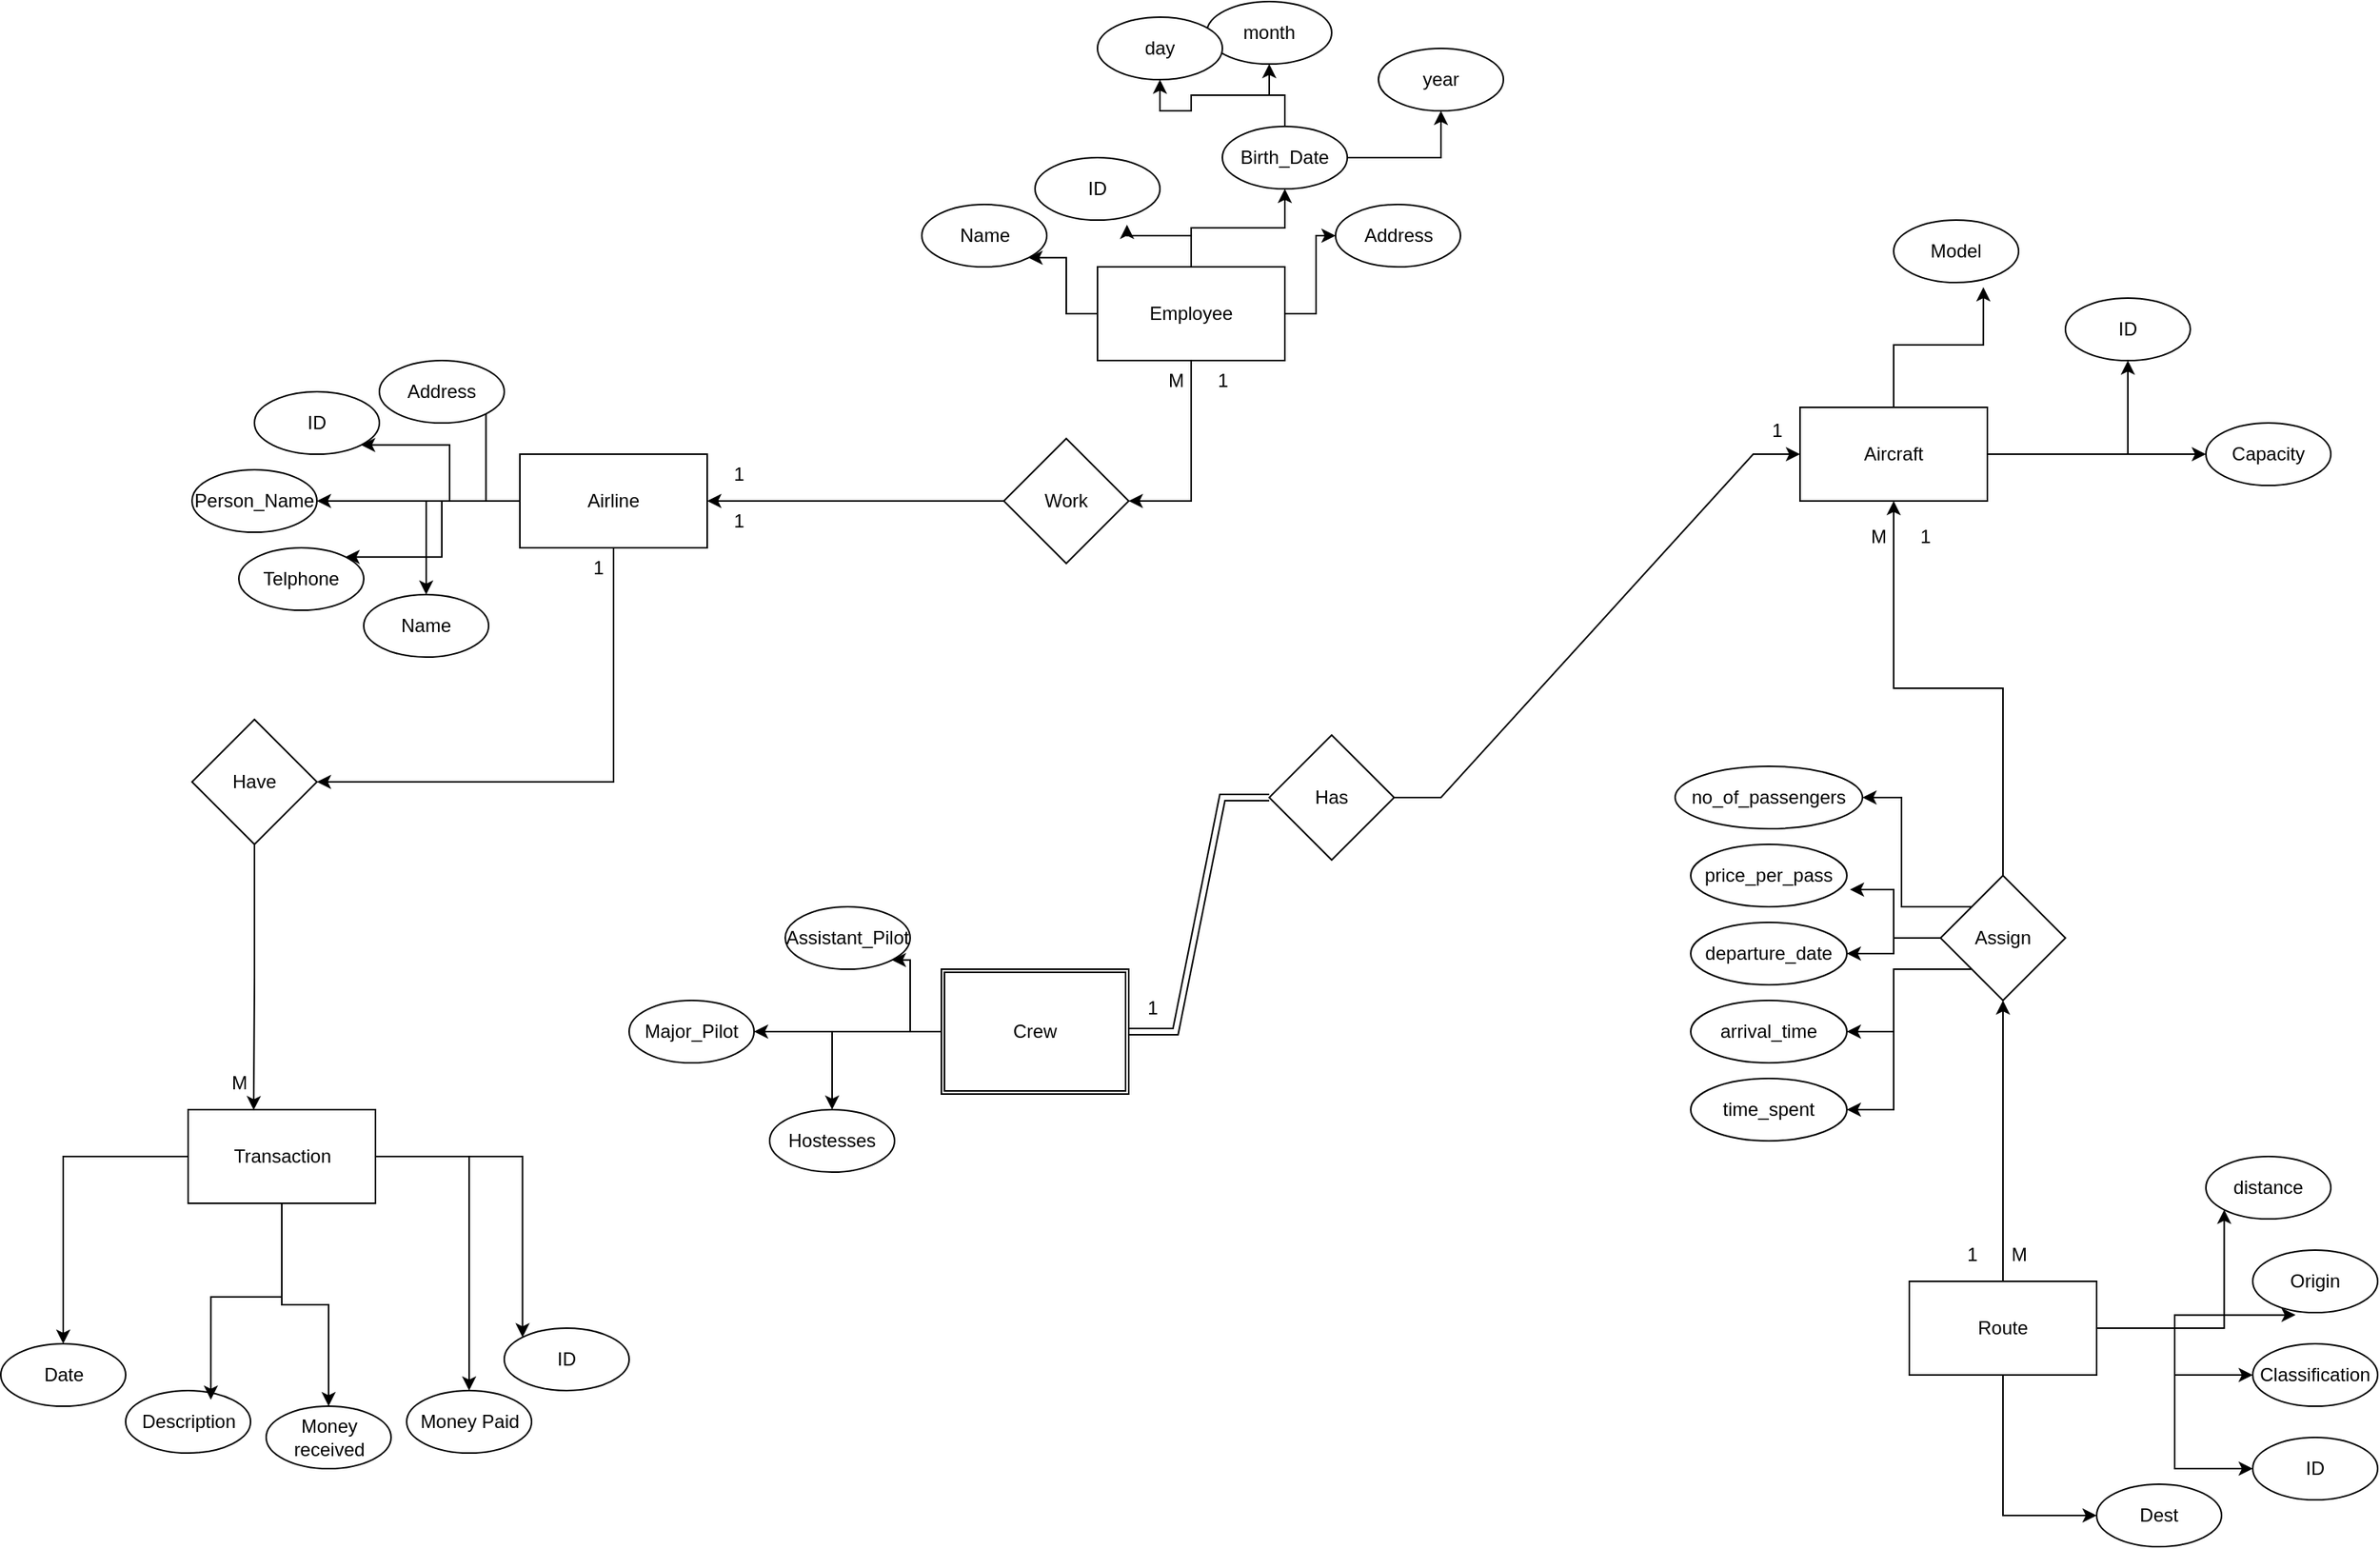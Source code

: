 <mxfile version="28.0.6">
  <diagram name="Page-1" id="pToCI7XEje_0JOozky-B">
    <mxGraphModel dx="1758" dy="2200" grid="1" gridSize="10" guides="1" tooltips="1" connect="1" arrows="1" fold="1" page="1" pageScale="1" pageWidth="2339" pageHeight="3300" math="0" shadow="0">
      <root>
        <mxCell id="0" />
        <mxCell id="1" parent="0" />
        <mxCell id="IGcY6LJ92a2TL4KF3NcJ-30" style="edgeStyle=orthogonalEdgeStyle;rounded=0;orthogonalLoop=1;jettySize=auto;html=1;entryX=1;entryY=0;entryDx=0;entryDy=0;" edge="1" parent="1" source="IGcY6LJ92a2TL4KF3NcJ-1" target="IGcY6LJ92a2TL4KF3NcJ-17">
          <mxGeometry relative="1" as="geometry" />
        </mxCell>
        <mxCell id="IGcY6LJ92a2TL4KF3NcJ-31" style="edgeStyle=orthogonalEdgeStyle;rounded=0;orthogonalLoop=1;jettySize=auto;html=1;entryX=1;entryY=1;entryDx=0;entryDy=0;" edge="1" parent="1" source="IGcY6LJ92a2TL4KF3NcJ-1" target="IGcY6LJ92a2TL4KF3NcJ-16">
          <mxGeometry relative="1" as="geometry" />
        </mxCell>
        <mxCell id="IGcY6LJ92a2TL4KF3NcJ-32" style="edgeStyle=orthogonalEdgeStyle;rounded=0;orthogonalLoop=1;jettySize=auto;html=1;" edge="1" parent="1" source="IGcY6LJ92a2TL4KF3NcJ-1" target="IGcY6LJ92a2TL4KF3NcJ-9">
          <mxGeometry relative="1" as="geometry" />
        </mxCell>
        <mxCell id="IGcY6LJ92a2TL4KF3NcJ-33" style="edgeStyle=orthogonalEdgeStyle;rounded=0;orthogonalLoop=1;jettySize=auto;html=1;entryX=1;entryY=0;entryDx=0;entryDy=0;" edge="1" parent="1" source="IGcY6LJ92a2TL4KF3NcJ-1" target="IGcY6LJ92a2TL4KF3NcJ-18">
          <mxGeometry relative="1" as="geometry" />
        </mxCell>
        <mxCell id="IGcY6LJ92a2TL4KF3NcJ-34" style="edgeStyle=orthogonalEdgeStyle;rounded=0;orthogonalLoop=1;jettySize=auto;html=1;entryX=0.5;entryY=0;entryDx=0;entryDy=0;" edge="1" parent="1" source="IGcY6LJ92a2TL4KF3NcJ-1" target="IGcY6LJ92a2TL4KF3NcJ-8">
          <mxGeometry relative="1" as="geometry" />
        </mxCell>
        <mxCell id="IGcY6LJ92a2TL4KF3NcJ-102" value="" style="edgeStyle=orthogonalEdgeStyle;rounded=0;orthogonalLoop=1;jettySize=auto;html=1;" edge="1" parent="1" source="IGcY6LJ92a2TL4KF3NcJ-1" target="IGcY6LJ92a2TL4KF3NcJ-101">
          <mxGeometry relative="1" as="geometry">
            <Array as="points">
              <mxPoint x="780" y="570" />
              <mxPoint x="680" y="570" />
            </Array>
          </mxGeometry>
        </mxCell>
        <mxCell id="IGcY6LJ92a2TL4KF3NcJ-1" value="Airline" style="rounded=0;whiteSpace=wrap;html=1;" vertex="1" parent="1">
          <mxGeometry x="720" y="360" width="120" height="60" as="geometry" />
        </mxCell>
        <mxCell id="IGcY6LJ92a2TL4KF3NcJ-49" style="edgeStyle=orthogonalEdgeStyle;rounded=0;orthogonalLoop=1;jettySize=auto;html=1;entryX=0;entryY=0.5;entryDx=0;entryDy=0;" edge="1" parent="1" source="IGcY6LJ92a2TL4KF3NcJ-2" target="IGcY6LJ92a2TL4KF3NcJ-22">
          <mxGeometry relative="1" as="geometry" />
        </mxCell>
        <mxCell id="IGcY6LJ92a2TL4KF3NcJ-50" style="edgeStyle=orthogonalEdgeStyle;rounded=0;orthogonalLoop=1;jettySize=auto;html=1;" edge="1" parent="1" source="IGcY6LJ92a2TL4KF3NcJ-2" target="IGcY6LJ92a2TL4KF3NcJ-10">
          <mxGeometry relative="1" as="geometry" />
        </mxCell>
        <mxCell id="IGcY6LJ92a2TL4KF3NcJ-2" value="Aircraft" style="rounded=0;whiteSpace=wrap;html=1;" vertex="1" parent="1">
          <mxGeometry x="1540" y="330" width="120" height="60" as="geometry" />
        </mxCell>
        <mxCell id="IGcY6LJ92a2TL4KF3NcJ-53" value="" style="edgeStyle=orthogonalEdgeStyle;rounded=0;orthogonalLoop=1;jettySize=auto;html=1;" edge="1" parent="1" source="IGcY6LJ92a2TL4KF3NcJ-3" target="IGcY6LJ92a2TL4KF3NcJ-52">
          <mxGeometry relative="1" as="geometry" />
        </mxCell>
        <mxCell id="IGcY6LJ92a2TL4KF3NcJ-68" style="edgeStyle=orthogonalEdgeStyle;rounded=0;orthogonalLoop=1;jettySize=auto;html=1;entryX=0;entryY=1;entryDx=0;entryDy=0;" edge="1" parent="1" source="IGcY6LJ92a2TL4KF3NcJ-3" target="IGcY6LJ92a2TL4KF3NcJ-27">
          <mxGeometry relative="1" as="geometry" />
        </mxCell>
        <mxCell id="IGcY6LJ92a2TL4KF3NcJ-70" style="edgeStyle=orthogonalEdgeStyle;rounded=0;orthogonalLoop=1;jettySize=auto;html=1;entryX=0;entryY=0.5;entryDx=0;entryDy=0;" edge="1" parent="1" source="IGcY6LJ92a2TL4KF3NcJ-3" target="IGcY6LJ92a2TL4KF3NcJ-23">
          <mxGeometry relative="1" as="geometry" />
        </mxCell>
        <mxCell id="IGcY6LJ92a2TL4KF3NcJ-71" style="edgeStyle=orthogonalEdgeStyle;rounded=0;orthogonalLoop=1;jettySize=auto;html=1;entryX=0;entryY=0.5;entryDx=0;entryDy=0;" edge="1" parent="1" source="IGcY6LJ92a2TL4KF3NcJ-3" target="IGcY6LJ92a2TL4KF3NcJ-11">
          <mxGeometry relative="1" as="geometry" />
        </mxCell>
        <mxCell id="IGcY6LJ92a2TL4KF3NcJ-72" style="edgeStyle=orthogonalEdgeStyle;rounded=0;orthogonalLoop=1;jettySize=auto;html=1;entryX=0;entryY=0.5;entryDx=0;entryDy=0;" edge="1" parent="1" source="IGcY6LJ92a2TL4KF3NcJ-3" target="IGcY6LJ92a2TL4KF3NcJ-25">
          <mxGeometry relative="1" as="geometry" />
        </mxCell>
        <mxCell id="IGcY6LJ92a2TL4KF3NcJ-3" value="Route" style="rounded=0;whiteSpace=wrap;html=1;" vertex="1" parent="1">
          <mxGeometry x="1610" y="890" width="120" height="60" as="geometry" />
        </mxCell>
        <mxCell id="IGcY6LJ92a2TL4KF3NcJ-43" style="edgeStyle=orthogonalEdgeStyle;rounded=0;orthogonalLoop=1;jettySize=auto;html=1;entryX=0.5;entryY=1;entryDx=0;entryDy=0;" edge="1" parent="1" source="IGcY6LJ92a2TL4KF3NcJ-5" target="IGcY6LJ92a2TL4KF3NcJ-13">
          <mxGeometry relative="1" as="geometry" />
        </mxCell>
        <mxCell id="IGcY6LJ92a2TL4KF3NcJ-47" style="edgeStyle=orthogonalEdgeStyle;rounded=0;orthogonalLoop=1;jettySize=auto;html=1;entryX=1;entryY=1;entryDx=0;entryDy=0;" edge="1" parent="1" source="IGcY6LJ92a2TL4KF3NcJ-5" target="IGcY6LJ92a2TL4KF3NcJ-12">
          <mxGeometry relative="1" as="geometry" />
        </mxCell>
        <mxCell id="IGcY6LJ92a2TL4KF3NcJ-48" style="edgeStyle=orthogonalEdgeStyle;rounded=0;orthogonalLoop=1;jettySize=auto;html=1;entryX=0;entryY=0.5;entryDx=0;entryDy=0;" edge="1" parent="1" source="IGcY6LJ92a2TL4KF3NcJ-5" target="IGcY6LJ92a2TL4KF3NcJ-21">
          <mxGeometry relative="1" as="geometry" />
        </mxCell>
        <mxCell id="IGcY6LJ92a2TL4KF3NcJ-108" style="edgeStyle=orthogonalEdgeStyle;rounded=0;orthogonalLoop=1;jettySize=auto;html=1;entryX=1;entryY=0.5;entryDx=0;entryDy=0;" edge="1" parent="1" source="IGcY6LJ92a2TL4KF3NcJ-5" target="IGcY6LJ92a2TL4KF3NcJ-106">
          <mxGeometry relative="1" as="geometry" />
        </mxCell>
        <mxCell id="IGcY6LJ92a2TL4KF3NcJ-5" value="Employee" style="rounded=0;whiteSpace=wrap;html=1;" vertex="1" parent="1">
          <mxGeometry x="1090" y="240" width="120" height="60" as="geometry" />
        </mxCell>
        <mxCell id="IGcY6LJ92a2TL4KF3NcJ-78" style="edgeStyle=orthogonalEdgeStyle;rounded=0;orthogonalLoop=1;jettySize=auto;html=1;entryX=0;entryY=0;entryDx=0;entryDy=0;" edge="1" parent="1" source="IGcY6LJ92a2TL4KF3NcJ-6" target="IGcY6LJ92a2TL4KF3NcJ-75">
          <mxGeometry relative="1" as="geometry" />
        </mxCell>
        <mxCell id="IGcY6LJ92a2TL4KF3NcJ-79" style="edgeStyle=orthogonalEdgeStyle;rounded=0;orthogonalLoop=1;jettySize=auto;html=1;" edge="1" parent="1" source="IGcY6LJ92a2TL4KF3NcJ-6" target="IGcY6LJ92a2TL4KF3NcJ-76">
          <mxGeometry relative="1" as="geometry" />
        </mxCell>
        <mxCell id="IGcY6LJ92a2TL4KF3NcJ-80" style="edgeStyle=orthogonalEdgeStyle;rounded=0;orthogonalLoop=1;jettySize=auto;html=1;" edge="1" parent="1" source="IGcY6LJ92a2TL4KF3NcJ-6" target="IGcY6LJ92a2TL4KF3NcJ-77">
          <mxGeometry relative="1" as="geometry" />
        </mxCell>
        <mxCell id="IGcY6LJ92a2TL4KF3NcJ-82" style="edgeStyle=orthogonalEdgeStyle;rounded=0;orthogonalLoop=1;jettySize=auto;html=1;entryX=0.5;entryY=0;entryDx=0;entryDy=0;" edge="1" parent="1" source="IGcY6LJ92a2TL4KF3NcJ-6" target="IGcY6LJ92a2TL4KF3NcJ-73">
          <mxGeometry relative="1" as="geometry" />
        </mxCell>
        <mxCell id="IGcY6LJ92a2TL4KF3NcJ-6" value="Transaction" style="rounded=0;whiteSpace=wrap;html=1;" vertex="1" parent="1">
          <mxGeometry x="507.5" y="780" width="120" height="60" as="geometry" />
        </mxCell>
        <mxCell id="IGcY6LJ92a2TL4KF3NcJ-8" value="Name" style="ellipse;whiteSpace=wrap;html=1;" vertex="1" parent="1">
          <mxGeometry x="620" y="450" width="80" height="40" as="geometry" />
        </mxCell>
        <mxCell id="IGcY6LJ92a2TL4KF3NcJ-9" value="Person_Name" style="ellipse;whiteSpace=wrap;html=1;" vertex="1" parent="1">
          <mxGeometry x="510" y="370" width="80" height="40" as="geometry" />
        </mxCell>
        <mxCell id="IGcY6LJ92a2TL4KF3NcJ-10" value="ID" style="ellipse;whiteSpace=wrap;html=1;" vertex="1" parent="1">
          <mxGeometry x="1710" y="260" width="80" height="40" as="geometry" />
        </mxCell>
        <mxCell id="IGcY6LJ92a2TL4KF3NcJ-11" value="ID" style="ellipse;whiteSpace=wrap;html=1;" vertex="1" parent="1">
          <mxGeometry x="1830" y="990" width="80" height="40" as="geometry" />
        </mxCell>
        <mxCell id="IGcY6LJ92a2TL4KF3NcJ-12" value="Name" style="ellipse;whiteSpace=wrap;html=1;" vertex="1" parent="1">
          <mxGeometry x="977.5" y="200" width="80" height="40" as="geometry" />
        </mxCell>
        <mxCell id="IGcY6LJ92a2TL4KF3NcJ-36" value="" style="edgeStyle=orthogonalEdgeStyle;rounded=0;orthogonalLoop=1;jettySize=auto;html=1;" edge="1" parent="1" source="IGcY6LJ92a2TL4KF3NcJ-13" target="IGcY6LJ92a2TL4KF3NcJ-35">
          <mxGeometry relative="1" as="geometry" />
        </mxCell>
        <mxCell id="IGcY6LJ92a2TL4KF3NcJ-38" value="" style="edgeStyle=orthogonalEdgeStyle;rounded=0;orthogonalLoop=1;jettySize=auto;html=1;" edge="1" parent="1" source="IGcY6LJ92a2TL4KF3NcJ-13" target="IGcY6LJ92a2TL4KF3NcJ-37">
          <mxGeometry relative="1" as="geometry" />
        </mxCell>
        <mxCell id="IGcY6LJ92a2TL4KF3NcJ-42" value="" style="edgeStyle=orthogonalEdgeStyle;rounded=0;orthogonalLoop=1;jettySize=auto;html=1;" edge="1" parent="1" source="IGcY6LJ92a2TL4KF3NcJ-13" target="IGcY6LJ92a2TL4KF3NcJ-41">
          <mxGeometry relative="1" as="geometry" />
        </mxCell>
        <mxCell id="IGcY6LJ92a2TL4KF3NcJ-13" value="Birth_Date" style="ellipse;whiteSpace=wrap;html=1;" vertex="1" parent="1">
          <mxGeometry x="1170" y="150" width="80" height="40" as="geometry" />
        </mxCell>
        <mxCell id="IGcY6LJ92a2TL4KF3NcJ-14" value="Model" style="ellipse;whiteSpace=wrap;html=1;" vertex="1" parent="1">
          <mxGeometry x="1600" y="210" width="80" height="40" as="geometry" />
        </mxCell>
        <mxCell id="IGcY6LJ92a2TL4KF3NcJ-15" value="Hostesses" style="ellipse;whiteSpace=wrap;html=1;" vertex="1" parent="1">
          <mxGeometry x="880" y="780" width="80" height="40" as="geometry" />
        </mxCell>
        <mxCell id="IGcY6LJ92a2TL4KF3NcJ-16" value="ID" style="ellipse;whiteSpace=wrap;html=1;" vertex="1" parent="1">
          <mxGeometry x="550" y="320" width="80" height="40" as="geometry" />
        </mxCell>
        <mxCell id="IGcY6LJ92a2TL4KF3NcJ-17" value="Address" style="ellipse;whiteSpace=wrap;html=1;" vertex="1" parent="1">
          <mxGeometry x="630" y="300" width="80" height="40" as="geometry" />
        </mxCell>
        <mxCell id="IGcY6LJ92a2TL4KF3NcJ-18" value="Telphone" style="ellipse;whiteSpace=wrap;html=1;" vertex="1" parent="1">
          <mxGeometry x="540" y="420" width="80" height="40" as="geometry" />
        </mxCell>
        <mxCell id="IGcY6LJ92a2TL4KF3NcJ-19" value="Origin" style="ellipse;whiteSpace=wrap;html=1;" vertex="1" parent="1">
          <mxGeometry x="1830" y="870" width="80" height="40" as="geometry" />
        </mxCell>
        <mxCell id="IGcY6LJ92a2TL4KF3NcJ-20" value="ID" style="ellipse;whiteSpace=wrap;html=1;" vertex="1" parent="1">
          <mxGeometry x="1050" y="170" width="80" height="40" as="geometry" />
        </mxCell>
        <mxCell id="IGcY6LJ92a2TL4KF3NcJ-21" value="Address" style="ellipse;whiteSpace=wrap;html=1;" vertex="1" parent="1">
          <mxGeometry x="1242.5" y="200" width="80" height="40" as="geometry" />
        </mxCell>
        <mxCell id="IGcY6LJ92a2TL4KF3NcJ-22" value="Capacity" style="ellipse;whiteSpace=wrap;html=1;" vertex="1" parent="1">
          <mxGeometry x="1800" y="340" width="80" height="40" as="geometry" />
        </mxCell>
        <mxCell id="IGcY6LJ92a2TL4KF3NcJ-23" value="Classification" style="ellipse;whiteSpace=wrap;html=1;" vertex="1" parent="1">
          <mxGeometry x="1830" y="930" width="80" height="40" as="geometry" />
        </mxCell>
        <mxCell id="IGcY6LJ92a2TL4KF3NcJ-24" value="Assistant_Pilot" style="ellipse;whiteSpace=wrap;html=1;" vertex="1" parent="1">
          <mxGeometry x="890" y="650" width="80" height="40" as="geometry" />
        </mxCell>
        <mxCell id="IGcY6LJ92a2TL4KF3NcJ-25" value="Dest" style="ellipse;whiteSpace=wrap;html=1;" vertex="1" parent="1">
          <mxGeometry x="1730" y="1020" width="80" height="40" as="geometry" />
        </mxCell>
        <mxCell id="IGcY6LJ92a2TL4KF3NcJ-26" value="Major_Pilot" style="ellipse;whiteSpace=wrap;html=1;" vertex="1" parent="1">
          <mxGeometry x="790" y="710" width="80" height="40" as="geometry" />
        </mxCell>
        <mxCell id="IGcY6LJ92a2TL4KF3NcJ-27" value="distance" style="ellipse;whiteSpace=wrap;html=1;" vertex="1" parent="1">
          <mxGeometry x="1800" y="810" width="80" height="40" as="geometry" />
        </mxCell>
        <mxCell id="IGcY6LJ92a2TL4KF3NcJ-35" value="month" style="ellipse;whiteSpace=wrap;html=1;" vertex="1" parent="1">
          <mxGeometry x="1160" y="70" width="80" height="40" as="geometry" />
        </mxCell>
        <mxCell id="IGcY6LJ92a2TL4KF3NcJ-37" value="year" style="ellipse;whiteSpace=wrap;html=1;" vertex="1" parent="1">
          <mxGeometry x="1270" y="100" width="80" height="40" as="geometry" />
        </mxCell>
        <mxCell id="IGcY6LJ92a2TL4KF3NcJ-41" value="day" style="ellipse;whiteSpace=wrap;html=1;" vertex="1" parent="1">
          <mxGeometry x="1090" y="80" width="80" height="40" as="geometry" />
        </mxCell>
        <mxCell id="IGcY6LJ92a2TL4KF3NcJ-44" style="edgeStyle=orthogonalEdgeStyle;rounded=0;orthogonalLoop=1;jettySize=auto;html=1;entryX=0.736;entryY=1.075;entryDx=0;entryDy=0;entryPerimeter=0;" edge="1" parent="1" source="IGcY6LJ92a2TL4KF3NcJ-5" target="IGcY6LJ92a2TL4KF3NcJ-20">
          <mxGeometry relative="1" as="geometry" />
        </mxCell>
        <mxCell id="IGcY6LJ92a2TL4KF3NcJ-51" style="edgeStyle=orthogonalEdgeStyle;rounded=0;orthogonalLoop=1;jettySize=auto;html=1;entryX=0.718;entryY=1.075;entryDx=0;entryDy=0;entryPerimeter=0;" edge="1" parent="1" source="IGcY6LJ92a2TL4KF3NcJ-2" target="IGcY6LJ92a2TL4KF3NcJ-14">
          <mxGeometry relative="1" as="geometry" />
        </mxCell>
        <mxCell id="IGcY6LJ92a2TL4KF3NcJ-88" style="edgeStyle=orthogonalEdgeStyle;rounded=0;orthogonalLoop=1;jettySize=auto;html=1;exitX=0;exitY=0;exitDx=0;exitDy=0;entryX=1;entryY=0.5;entryDx=0;entryDy=0;" edge="1" parent="1" source="IGcY6LJ92a2TL4KF3NcJ-52" target="IGcY6LJ92a2TL4KF3NcJ-83">
          <mxGeometry relative="1" as="geometry" />
        </mxCell>
        <mxCell id="IGcY6LJ92a2TL4KF3NcJ-90" style="edgeStyle=orthogonalEdgeStyle;rounded=0;orthogonalLoop=1;jettySize=auto;html=1;entryX=1;entryY=0.5;entryDx=0;entryDy=0;" edge="1" parent="1" source="IGcY6LJ92a2TL4KF3NcJ-52" target="IGcY6LJ92a2TL4KF3NcJ-85">
          <mxGeometry relative="1" as="geometry" />
        </mxCell>
        <mxCell id="IGcY6LJ92a2TL4KF3NcJ-91" style="edgeStyle=orthogonalEdgeStyle;rounded=0;orthogonalLoop=1;jettySize=auto;html=1;exitX=0;exitY=1;exitDx=0;exitDy=0;" edge="1" parent="1" source="IGcY6LJ92a2TL4KF3NcJ-52" target="IGcY6LJ92a2TL4KF3NcJ-86">
          <mxGeometry relative="1" as="geometry" />
        </mxCell>
        <mxCell id="IGcY6LJ92a2TL4KF3NcJ-92" style="edgeStyle=orthogonalEdgeStyle;rounded=0;orthogonalLoop=1;jettySize=auto;html=1;exitX=0;exitY=1;exitDx=0;exitDy=0;entryX=1;entryY=0.5;entryDx=0;entryDy=0;" edge="1" parent="1" source="IGcY6LJ92a2TL4KF3NcJ-52" target="IGcY6LJ92a2TL4KF3NcJ-87">
          <mxGeometry relative="1" as="geometry" />
        </mxCell>
        <mxCell id="IGcY6LJ92a2TL4KF3NcJ-93" style="edgeStyle=orthogonalEdgeStyle;rounded=0;orthogonalLoop=1;jettySize=auto;html=1;entryX=0.5;entryY=1;entryDx=0;entryDy=0;" edge="1" parent="1" source="IGcY6LJ92a2TL4KF3NcJ-52" target="IGcY6LJ92a2TL4KF3NcJ-2">
          <mxGeometry relative="1" as="geometry" />
        </mxCell>
        <mxCell id="IGcY6LJ92a2TL4KF3NcJ-52" value="Assign" style="rhombus;whiteSpace=wrap;html=1;rounded=0;" vertex="1" parent="1">
          <mxGeometry x="1630" y="630" width="80" height="80" as="geometry" />
        </mxCell>
        <mxCell id="IGcY6LJ92a2TL4KF3NcJ-56" value="" style="edgeStyle=entityRelationEdgeStyle;rounded=0;orthogonalLoop=1;jettySize=auto;html=1;shape=link;" edge="1" parent="1" source="IGcY6LJ92a2TL4KF3NcJ-54" target="IGcY6LJ92a2TL4KF3NcJ-55">
          <mxGeometry relative="1" as="geometry" />
        </mxCell>
        <mxCell id="IGcY6LJ92a2TL4KF3NcJ-65" style="edgeStyle=orthogonalEdgeStyle;rounded=0;orthogonalLoop=1;jettySize=auto;html=1;entryX=1;entryY=1;entryDx=0;entryDy=0;" edge="1" parent="1" source="IGcY6LJ92a2TL4KF3NcJ-54" target="IGcY6LJ92a2TL4KF3NcJ-24">
          <mxGeometry relative="1" as="geometry" />
        </mxCell>
        <mxCell id="IGcY6LJ92a2TL4KF3NcJ-66" style="edgeStyle=orthogonalEdgeStyle;rounded=0;orthogonalLoop=1;jettySize=auto;html=1;entryX=1;entryY=0.5;entryDx=0;entryDy=0;" edge="1" parent="1" source="IGcY6LJ92a2TL4KF3NcJ-54" target="IGcY6LJ92a2TL4KF3NcJ-26">
          <mxGeometry relative="1" as="geometry" />
        </mxCell>
        <mxCell id="IGcY6LJ92a2TL4KF3NcJ-67" style="edgeStyle=orthogonalEdgeStyle;rounded=0;orthogonalLoop=1;jettySize=auto;html=1;entryX=0.5;entryY=0;entryDx=0;entryDy=0;" edge="1" parent="1" source="IGcY6LJ92a2TL4KF3NcJ-54" target="IGcY6LJ92a2TL4KF3NcJ-15">
          <mxGeometry relative="1" as="geometry" />
        </mxCell>
        <mxCell id="IGcY6LJ92a2TL4KF3NcJ-54" value="Crew" style="shape=ext;double=1;rounded=0;whiteSpace=wrap;html=1;" vertex="1" parent="1">
          <mxGeometry x="990" y="690" width="120" height="80" as="geometry" />
        </mxCell>
        <mxCell id="IGcY6LJ92a2TL4KF3NcJ-57" style="edgeStyle=entityRelationEdgeStyle;rounded=0;orthogonalLoop=1;jettySize=auto;html=1;entryX=0;entryY=0.5;entryDx=0;entryDy=0;" edge="1" parent="1" source="IGcY6LJ92a2TL4KF3NcJ-55" target="IGcY6LJ92a2TL4KF3NcJ-2">
          <mxGeometry relative="1" as="geometry" />
        </mxCell>
        <mxCell id="IGcY6LJ92a2TL4KF3NcJ-55" value="Has" style="rhombus;whiteSpace=wrap;html=1;rounded=0;" vertex="1" parent="1">
          <mxGeometry x="1200" y="540" width="80" height="80" as="geometry" />
        </mxCell>
        <mxCell id="IGcY6LJ92a2TL4KF3NcJ-69" style="edgeStyle=orthogonalEdgeStyle;rounded=0;orthogonalLoop=1;jettySize=auto;html=1;entryX=0.343;entryY=1.039;entryDx=0;entryDy=0;entryPerimeter=0;" edge="1" parent="1" source="IGcY6LJ92a2TL4KF3NcJ-3" target="IGcY6LJ92a2TL4KF3NcJ-19">
          <mxGeometry relative="1" as="geometry" />
        </mxCell>
        <mxCell id="IGcY6LJ92a2TL4KF3NcJ-73" value="Date" style="ellipse;whiteSpace=wrap;html=1;" vertex="1" parent="1">
          <mxGeometry x="387.5" y="930" width="80" height="40" as="geometry" />
        </mxCell>
        <mxCell id="IGcY6LJ92a2TL4KF3NcJ-74" value="Description" style="ellipse;whiteSpace=wrap;html=1;" vertex="1" parent="1">
          <mxGeometry x="467.5" y="960" width="80" height="40" as="geometry" />
        </mxCell>
        <mxCell id="IGcY6LJ92a2TL4KF3NcJ-75" value="ID" style="ellipse;whiteSpace=wrap;html=1;" vertex="1" parent="1">
          <mxGeometry x="710" y="920" width="80" height="40" as="geometry" />
        </mxCell>
        <mxCell id="IGcY6LJ92a2TL4KF3NcJ-76" value="Money Paid" style="ellipse;whiteSpace=wrap;html=1;" vertex="1" parent="1">
          <mxGeometry x="647.5" y="960" width="80" height="40" as="geometry" />
        </mxCell>
        <mxCell id="IGcY6LJ92a2TL4KF3NcJ-77" value="Money received" style="ellipse;whiteSpace=wrap;html=1;" vertex="1" parent="1">
          <mxGeometry x="557.5" y="970" width="80" height="40" as="geometry" />
        </mxCell>
        <mxCell id="IGcY6LJ92a2TL4KF3NcJ-81" style="edgeStyle=orthogonalEdgeStyle;rounded=0;orthogonalLoop=1;jettySize=auto;html=1;entryX=0.682;entryY=0.146;entryDx=0;entryDy=0;entryPerimeter=0;" edge="1" parent="1" source="IGcY6LJ92a2TL4KF3NcJ-6" target="IGcY6LJ92a2TL4KF3NcJ-74">
          <mxGeometry relative="1" as="geometry" />
        </mxCell>
        <mxCell id="IGcY6LJ92a2TL4KF3NcJ-83" value="no_of_passengers" style="ellipse;whiteSpace=wrap;html=1;" vertex="1" parent="1">
          <mxGeometry x="1460" y="560" width="120" height="40" as="geometry" />
        </mxCell>
        <mxCell id="IGcY6LJ92a2TL4KF3NcJ-84" value="price_per_pass" style="ellipse;whiteSpace=wrap;html=1;" vertex="1" parent="1">
          <mxGeometry x="1470" y="610" width="100" height="40" as="geometry" />
        </mxCell>
        <mxCell id="IGcY6LJ92a2TL4KF3NcJ-85" value="departure_date" style="ellipse;whiteSpace=wrap;html=1;" vertex="1" parent="1">
          <mxGeometry x="1470" y="660" width="100" height="40" as="geometry" />
        </mxCell>
        <mxCell id="IGcY6LJ92a2TL4KF3NcJ-86" value="arrival_time" style="ellipse;whiteSpace=wrap;html=1;" vertex="1" parent="1">
          <mxGeometry x="1470" y="710" width="100" height="40" as="geometry" />
        </mxCell>
        <mxCell id="IGcY6LJ92a2TL4KF3NcJ-87" value="time_spent" style="ellipse;whiteSpace=wrap;html=1;" vertex="1" parent="1">
          <mxGeometry x="1470" y="760" width="100" height="40" as="geometry" />
        </mxCell>
        <mxCell id="IGcY6LJ92a2TL4KF3NcJ-89" style="edgeStyle=orthogonalEdgeStyle;rounded=0;orthogonalLoop=1;jettySize=auto;html=1;entryX=1.02;entryY=0.725;entryDx=0;entryDy=0;entryPerimeter=0;" edge="1" parent="1" source="IGcY6LJ92a2TL4KF3NcJ-52" target="IGcY6LJ92a2TL4KF3NcJ-84">
          <mxGeometry relative="1" as="geometry" />
        </mxCell>
        <mxCell id="IGcY6LJ92a2TL4KF3NcJ-94" value="1" style="text;html=1;align=center;verticalAlign=middle;resizable=0;points=[];autosize=1;strokeColor=none;fillColor=none;" vertex="1" parent="1">
          <mxGeometry x="1605" y="398" width="30" height="30" as="geometry" />
        </mxCell>
        <mxCell id="IGcY6LJ92a2TL4KF3NcJ-95" value="M" style="text;html=1;align=center;verticalAlign=middle;resizable=0;points=[];autosize=1;strokeColor=none;fillColor=none;" vertex="1" parent="1">
          <mxGeometry x="1665" y="858" width="30" height="30" as="geometry" />
        </mxCell>
        <mxCell id="IGcY6LJ92a2TL4KF3NcJ-96" value="M" style="text;html=1;align=center;verticalAlign=middle;resizable=0;points=[];autosize=1;strokeColor=none;fillColor=none;" vertex="1" parent="1">
          <mxGeometry x="1575" y="398" width="30" height="30" as="geometry" />
        </mxCell>
        <mxCell id="IGcY6LJ92a2TL4KF3NcJ-97" value="1" style="text;html=1;align=center;verticalAlign=middle;resizable=0;points=[];autosize=1;strokeColor=none;fillColor=none;" vertex="1" parent="1">
          <mxGeometry x="1635" y="858" width="30" height="30" as="geometry" />
        </mxCell>
        <mxCell id="IGcY6LJ92a2TL4KF3NcJ-98" value="1" style="text;html=1;align=center;verticalAlign=middle;resizable=0;points=[];autosize=1;strokeColor=none;fillColor=none;" vertex="1" parent="1">
          <mxGeometry x="1110" y="700" width="30" height="30" as="geometry" />
        </mxCell>
        <mxCell id="IGcY6LJ92a2TL4KF3NcJ-99" value="1" style="text;html=1;align=center;verticalAlign=middle;resizable=0;points=[];autosize=1;strokeColor=none;fillColor=none;" vertex="1" parent="1">
          <mxGeometry x="1510" y="330" width="30" height="30" as="geometry" />
        </mxCell>
        <mxCell id="IGcY6LJ92a2TL4KF3NcJ-101" value="Have" style="rhombus;whiteSpace=wrap;html=1;rounded=0;" vertex="1" parent="1">
          <mxGeometry x="510" y="530" width="80" height="80" as="geometry" />
        </mxCell>
        <mxCell id="IGcY6LJ92a2TL4KF3NcJ-103" style="edgeStyle=orthogonalEdgeStyle;rounded=0;orthogonalLoop=1;jettySize=auto;html=1;entryX=0.35;entryY=0.005;entryDx=0;entryDy=0;entryPerimeter=0;" edge="1" parent="1" source="IGcY6LJ92a2TL4KF3NcJ-101" target="IGcY6LJ92a2TL4KF3NcJ-6">
          <mxGeometry relative="1" as="geometry" />
        </mxCell>
        <mxCell id="IGcY6LJ92a2TL4KF3NcJ-104" value="1" style="text;html=1;align=center;verticalAlign=middle;resizable=0;points=[];autosize=1;strokeColor=none;fillColor=none;" vertex="1" parent="1">
          <mxGeometry x="755" y="418" width="30" height="30" as="geometry" />
        </mxCell>
        <mxCell id="IGcY6LJ92a2TL4KF3NcJ-105" value="M" style="text;html=1;align=center;verticalAlign=middle;resizable=0;points=[];autosize=1;strokeColor=none;fillColor=none;" vertex="1" parent="1">
          <mxGeometry x="525" y="748" width="30" height="30" as="geometry" />
        </mxCell>
        <mxCell id="IGcY6LJ92a2TL4KF3NcJ-109" style="edgeStyle=orthogonalEdgeStyle;rounded=0;orthogonalLoop=1;jettySize=auto;html=1;entryX=1;entryY=0.5;entryDx=0;entryDy=0;" edge="1" parent="1" source="IGcY6LJ92a2TL4KF3NcJ-106" target="IGcY6LJ92a2TL4KF3NcJ-1">
          <mxGeometry relative="1" as="geometry" />
        </mxCell>
        <mxCell id="IGcY6LJ92a2TL4KF3NcJ-106" value="Work" style="rhombus;whiteSpace=wrap;html=1;rounded=0;" vertex="1" parent="1">
          <mxGeometry x="1030" y="350" width="80" height="80" as="geometry" />
        </mxCell>
        <mxCell id="IGcY6LJ92a2TL4KF3NcJ-110" value="1" style="text;html=1;align=center;verticalAlign=middle;resizable=0;points=[];autosize=1;strokeColor=none;fillColor=none;" vertex="1" parent="1">
          <mxGeometry x="845" y="358" width="30" height="30" as="geometry" />
        </mxCell>
        <mxCell id="IGcY6LJ92a2TL4KF3NcJ-111" value="M" style="text;html=1;align=center;verticalAlign=middle;resizable=0;points=[];autosize=1;strokeColor=none;fillColor=none;" vertex="1" parent="1">
          <mxGeometry x="1125" y="298" width="30" height="30" as="geometry" />
        </mxCell>
        <mxCell id="IGcY6LJ92a2TL4KF3NcJ-112" value="1" style="text;html=1;align=center;verticalAlign=middle;resizable=0;points=[];autosize=1;strokeColor=none;fillColor=none;" vertex="1" parent="1">
          <mxGeometry x="1155" y="298" width="30" height="30" as="geometry" />
        </mxCell>
        <mxCell id="IGcY6LJ92a2TL4KF3NcJ-113" value="1" style="text;html=1;align=center;verticalAlign=middle;resizable=0;points=[];autosize=1;strokeColor=none;fillColor=none;" vertex="1" parent="1">
          <mxGeometry x="845" y="388" width="30" height="30" as="geometry" />
        </mxCell>
      </root>
    </mxGraphModel>
  </diagram>
</mxfile>
